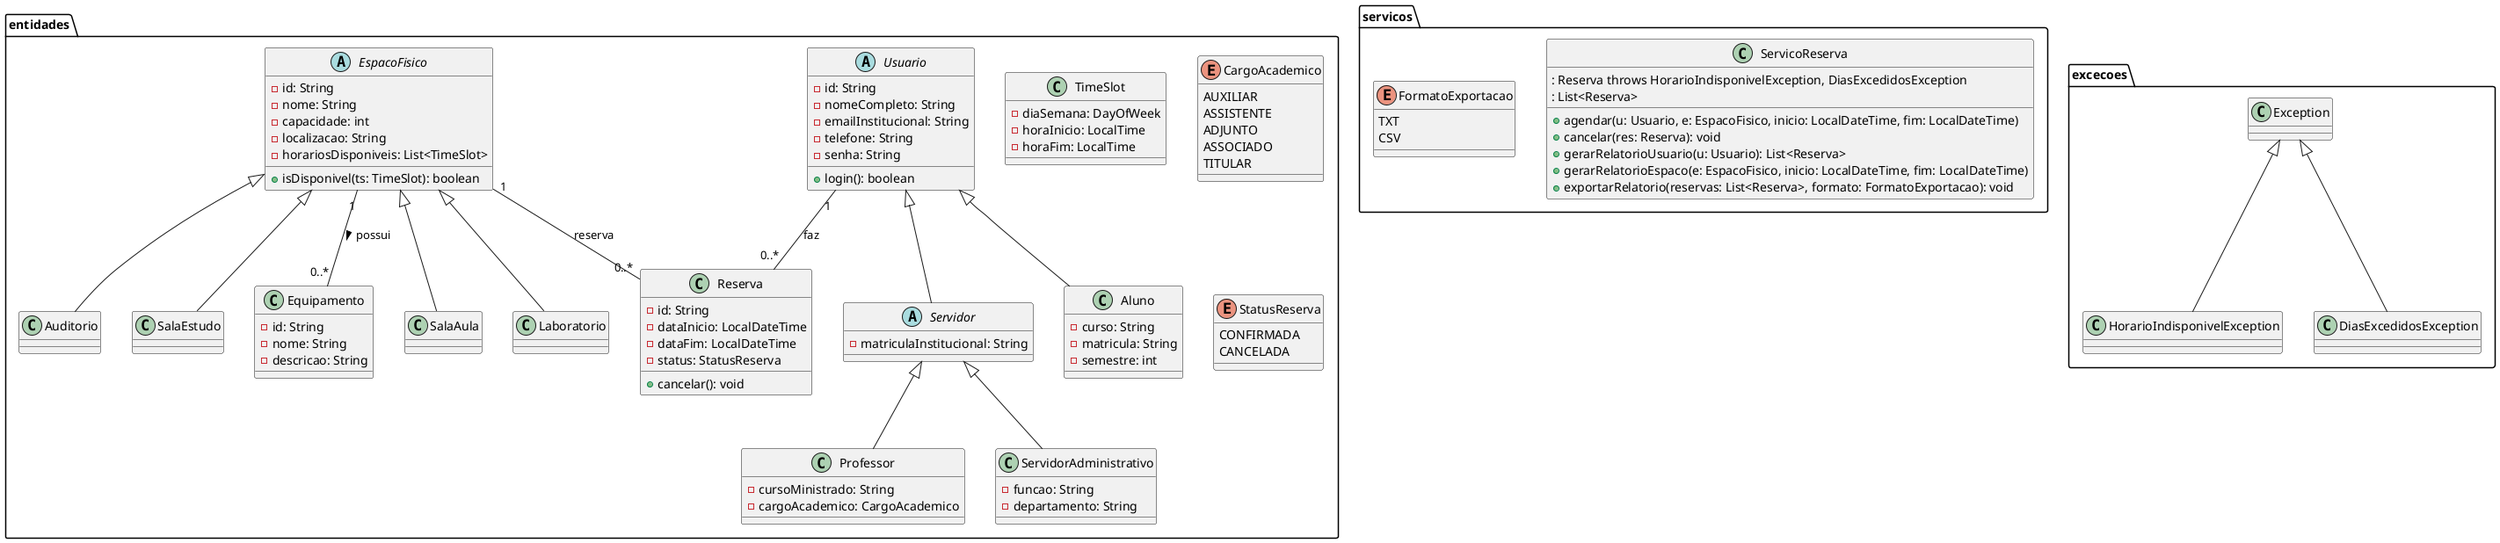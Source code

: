 @startuml
' Pacote de entidades de domínio
package entidades {
  
  ' Classe abstrata de usuário
  abstract class Usuario {
    - id: String
    - nomeCompleto: String
    - emailInstitucional: String
    - telefone: String
    - senha: String
    + login(): boolean
  }
  
  ' Subclasses de usuário
  class Aluno extends Usuario {
    - curso: String
    - matricula: String
    - semestre: int
  }
  abstract class Servidor extends Usuario {
    - matriculaInstitucional: String
  }
  class Professor extends Servidor {
    - cursoMinistrado: String
    - cargoAcademico: CargoAcademico
  }
  class ServidorAdministrativo extends Servidor {
    - funcao: String
    - departamento: String
  }

  ' Espaços físicos
  abstract class EspacoFisico {
    - id: String
    - nome: String
    - capacidade: int
    - localizacao: String
    - horariosDisponiveis: List<TimeSlot>
    + isDisponivel(ts: TimeSlot): boolean
  }
  class SalaAula extends EspacoFisico
  class Laboratorio extends EspacoFisico
  class Auditorio extends EspacoFisico
  class SalaEstudo extends EspacoFisico

  ' Equipamentos ligados a cada espaço
  class Equipamento {
    - id: String
    - nome: String
    - descricao: String
  }

  ' Reserva propriamente dita
  class Reserva {
    - id: String
    - dataInicio: LocalDateTime
    - dataFim: LocalDateTime
    - status: StatusReserva
    + cancelar(): void
  }

  ' Classes de apoio
  class TimeSlot {
    - diaSemana: DayOfWeek
    - horaInicio: LocalTime
    - horaFim: LocalTime
  }
  enum CargoAcademico {
    AUXILIAR
    ASSISTENTE
    ADJUNTO
    ASSOCIADO
    TITULAR
  }
  enum StatusReserva {
    CONFIRMADA
    CANCELADA
  }

  ' Associações e multiplicidades
  Usuario "1" -- "0..*" Reserva : faz
  EspacoFisico "1" -- "0..*" Reserva : reserva
  EspacoFisico "1" -- "0..*" Equipamento : possui >
}

' Pacote de serviços
package servicos {
  class ServicoReserva {
    + agendar(u: Usuario, e: EspacoFisico, inicio: LocalDateTime, fim: LocalDateTime)
        : Reserva throws HorarioIndisponivelException, DiasExcedidosException
    + cancelar(res: Reserva): void
    + gerarRelatorioUsuario(u: Usuario): List<Reserva>
    + gerarRelatorioEspaco(e: EspacoFisico, inicio: LocalDateTime, fim: LocalDateTime)
        : List<Reserva>
    + exportarRelatorio(reservas: List<Reserva>, formato: FormatoExportacao): void
  }
  enum FormatoExportacao {
    TXT
    CSV
  }
}

' Pacote de exceções personalizadas
package excecoes {
  class HorarioIndisponivelException extends Exception
  class DiasExcedidosException extends Exception
}
@enduml
